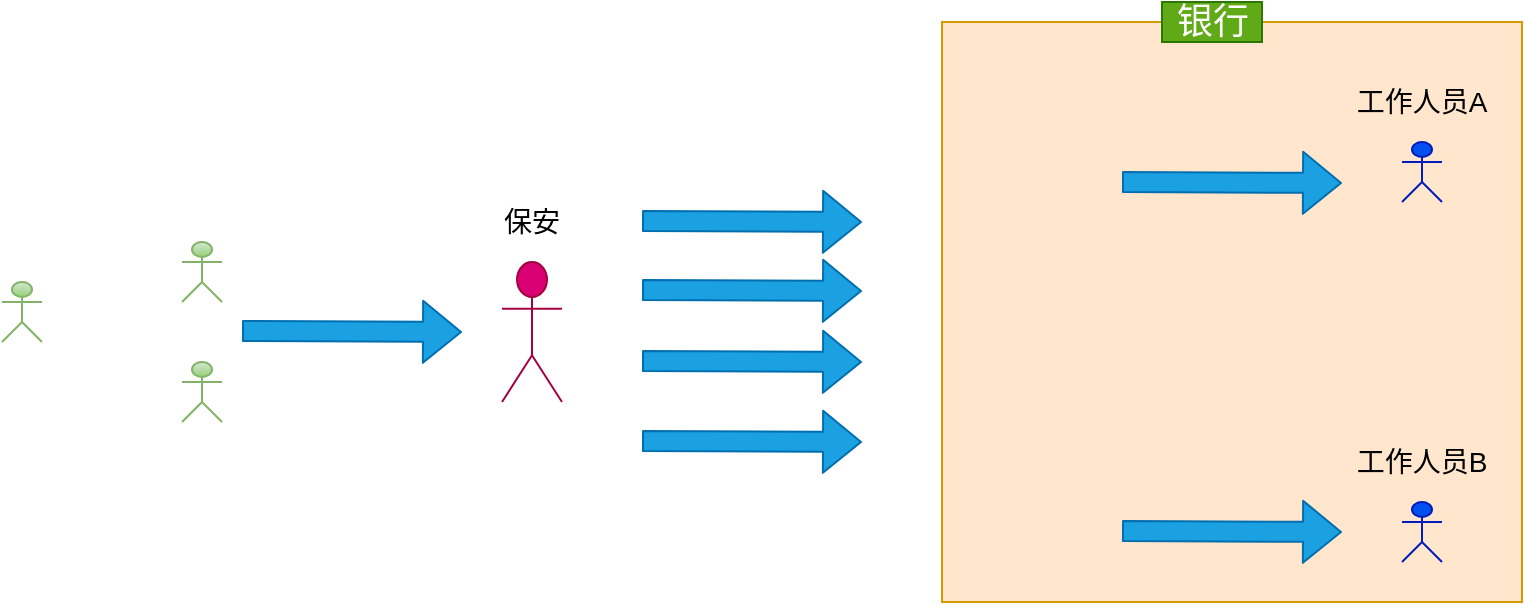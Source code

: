 <mxfile version="15.1.4" type="device"><diagram id="qbI9VRE2tDrSak6WWuuy" name="Page-1"><mxGraphModel dx="1093" dy="591" grid="1" gridSize="10" guides="1" tooltips="1" connect="1" arrows="1" fold="1" page="1" pageScale="1" pageWidth="827" pageHeight="1169" math="0" shadow="0"><root><mxCell id="0"/><mxCell id="1" parent="0"/><mxCell id="DqG06oUynffq8qeUQd-J-1" value="" style="whiteSpace=wrap;html=1;aspect=fixed;fillColor=#ffe6cc;strokeColor=#d79b00;" parent="1" vertex="1"><mxGeometry x="530" y="50" width="290" height="290" as="geometry"/></mxCell><mxCell id="DqG06oUynffq8qeUQd-J-2" value="" style="shape=umlActor;verticalLabelPosition=bottom;verticalAlign=top;html=1;outlineConnect=0;fillColor=#0050ef;strokeColor=#001DBC;fontColor=#ffffff;" parent="1" vertex="1"><mxGeometry x="760" y="110" width="20" height="30" as="geometry"/></mxCell><mxCell id="DqG06oUynffq8qeUQd-J-3" value="" style="shape=umlActor;verticalLabelPosition=bottom;verticalAlign=top;html=1;outlineConnect=0;fillColor=#0050ef;strokeColor=#001DBC;fontColor=#ffffff;" parent="1" vertex="1"><mxGeometry x="760" y="290" width="20" height="30" as="geometry"/></mxCell><mxCell id="gxu7LkjUEpnhD4IHMR0B-1" value="" style="shape=umlActor;verticalLabelPosition=bottom;verticalAlign=top;html=1;outlineConnect=0;fillColor=#d80073;strokeColor=#A50040;fontColor=#ffffff;" vertex="1" parent="1"><mxGeometry x="310" y="170" width="30" height="70" as="geometry"/></mxCell><mxCell id="gxu7LkjUEpnhD4IHMR0B-4" value="" style="shape=umlActor;verticalLabelPosition=bottom;verticalAlign=top;html=1;outlineConnect=0;fillColor=#d5e8d4;strokeColor=#82b366;gradientColor=#97d077;" vertex="1" parent="1"><mxGeometry x="60" y="180" width="20" height="30" as="geometry"/></mxCell><mxCell id="gxu7LkjUEpnhD4IHMR0B-5" value="" style="shape=umlActor;verticalLabelPosition=bottom;verticalAlign=top;html=1;outlineConnect=0;fillColor=#d5e8d4;strokeColor=#82b366;gradientColor=#97d077;" vertex="1" parent="1"><mxGeometry x="150" y="220" width="20" height="30" as="geometry"/></mxCell><mxCell id="gxu7LkjUEpnhD4IHMR0B-6" value="" style="shape=umlActor;verticalLabelPosition=bottom;verticalAlign=top;html=1;outlineConnect=0;fillColor=#d5e8d4;strokeColor=#82b366;gradientColor=#97d077;" vertex="1" parent="1"><mxGeometry x="150" y="160" width="20" height="30" as="geometry"/></mxCell><mxCell id="gxu7LkjUEpnhD4IHMR0B-7" value="" style="shape=flexArrow;endArrow=classic;html=1;fillColor=#1ba1e2;strokeColor=#006EAF;" edge="1" parent="1"><mxGeometry width="50" height="50" relative="1" as="geometry"><mxPoint x="180" y="204.5" as="sourcePoint"/><mxPoint x="290" y="205" as="targetPoint"/></mxGeometry></mxCell><mxCell id="gxu7LkjUEpnhD4IHMR0B-9" value="&lt;font style=&quot;font-size: 14px&quot;&gt;保安&lt;/font&gt;" style="text;html=1;strokeColor=none;fillColor=none;align=center;verticalAlign=middle;whiteSpace=wrap;rounded=0;" vertex="1" parent="1"><mxGeometry x="305" y="140" width="40" height="20" as="geometry"/></mxCell><mxCell id="gxu7LkjUEpnhD4IHMR0B-12" value="&lt;font style=&quot;font-size: 14px&quot;&gt;工作人员A&lt;/font&gt;" style="text;html=1;strokeColor=none;fillColor=none;align=center;verticalAlign=middle;whiteSpace=wrap;rounded=0;" vertex="1" parent="1"><mxGeometry x="735" y="80" width="70" height="20" as="geometry"/></mxCell><mxCell id="gxu7LkjUEpnhD4IHMR0B-13" value="&lt;font style=&quot;font-size: 14px&quot;&gt;工作人员B&lt;/font&gt;" style="text;html=1;strokeColor=none;fillColor=none;align=center;verticalAlign=middle;whiteSpace=wrap;rounded=0;" vertex="1" parent="1"><mxGeometry x="735" y="260" width="70" height="20" as="geometry"/></mxCell><mxCell id="gxu7LkjUEpnhD4IHMR0B-14" value="" style="shape=flexArrow;endArrow=classic;html=1;fillColor=#1ba1e2;strokeColor=#006EAF;" edge="1" parent="1"><mxGeometry width="50" height="50" relative="1" as="geometry"><mxPoint x="380" y="184" as="sourcePoint"/><mxPoint x="490" y="184.5" as="targetPoint"/></mxGeometry></mxCell><mxCell id="gxu7LkjUEpnhD4IHMR0B-15" value="" style="shape=flexArrow;endArrow=classic;html=1;fillColor=#1ba1e2;strokeColor=#006EAF;" edge="1" parent="1"><mxGeometry width="50" height="50" relative="1" as="geometry"><mxPoint x="380" y="149.5" as="sourcePoint"/><mxPoint x="490" y="150" as="targetPoint"/></mxGeometry></mxCell><mxCell id="gxu7LkjUEpnhD4IHMR0B-16" value="" style="shape=flexArrow;endArrow=classic;html=1;fillColor=#1ba1e2;strokeColor=#006EAF;" edge="1" parent="1"><mxGeometry width="50" height="50" relative="1" as="geometry"><mxPoint x="380" y="219.5" as="sourcePoint"/><mxPoint x="490" y="220" as="targetPoint"/></mxGeometry></mxCell><mxCell id="gxu7LkjUEpnhD4IHMR0B-17" value="" style="shape=flexArrow;endArrow=classic;html=1;fillColor=#1ba1e2;strokeColor=#006EAF;" edge="1" parent="1"><mxGeometry width="50" height="50" relative="1" as="geometry"><mxPoint x="380" y="259.5" as="sourcePoint"/><mxPoint x="490" y="260" as="targetPoint"/></mxGeometry></mxCell><mxCell id="gxu7LkjUEpnhD4IHMR0B-19" value="&lt;font style=&quot;font-size: 18px&quot;&gt;银行&lt;/font&gt;" style="text;html=1;align=center;verticalAlign=middle;resizable=0;points=[];autosize=1;strokeColor=#2D7600;fillColor=#60a917;fontColor=#ffffff;" vertex="1" parent="1"><mxGeometry x="640" y="40" width="50" height="20" as="geometry"/></mxCell><mxCell id="gxu7LkjUEpnhD4IHMR0B-22" value="" style="shape=flexArrow;endArrow=classic;html=1;fillColor=#1ba1e2;strokeColor=#006EAF;" edge="1" parent="1"><mxGeometry width="50" height="50" relative="1" as="geometry"><mxPoint x="620" y="130" as="sourcePoint"/><mxPoint x="730" y="130.5" as="targetPoint"/></mxGeometry></mxCell><mxCell id="gxu7LkjUEpnhD4IHMR0B-23" value="" style="shape=flexArrow;endArrow=classic;html=1;fillColor=#1ba1e2;strokeColor=#006EAF;" edge="1" parent="1"><mxGeometry width="50" height="50" relative="1" as="geometry"><mxPoint x="620" y="304.5" as="sourcePoint"/><mxPoint x="730" y="305" as="targetPoint"/></mxGeometry></mxCell></root></mxGraphModel></diagram></mxfile>